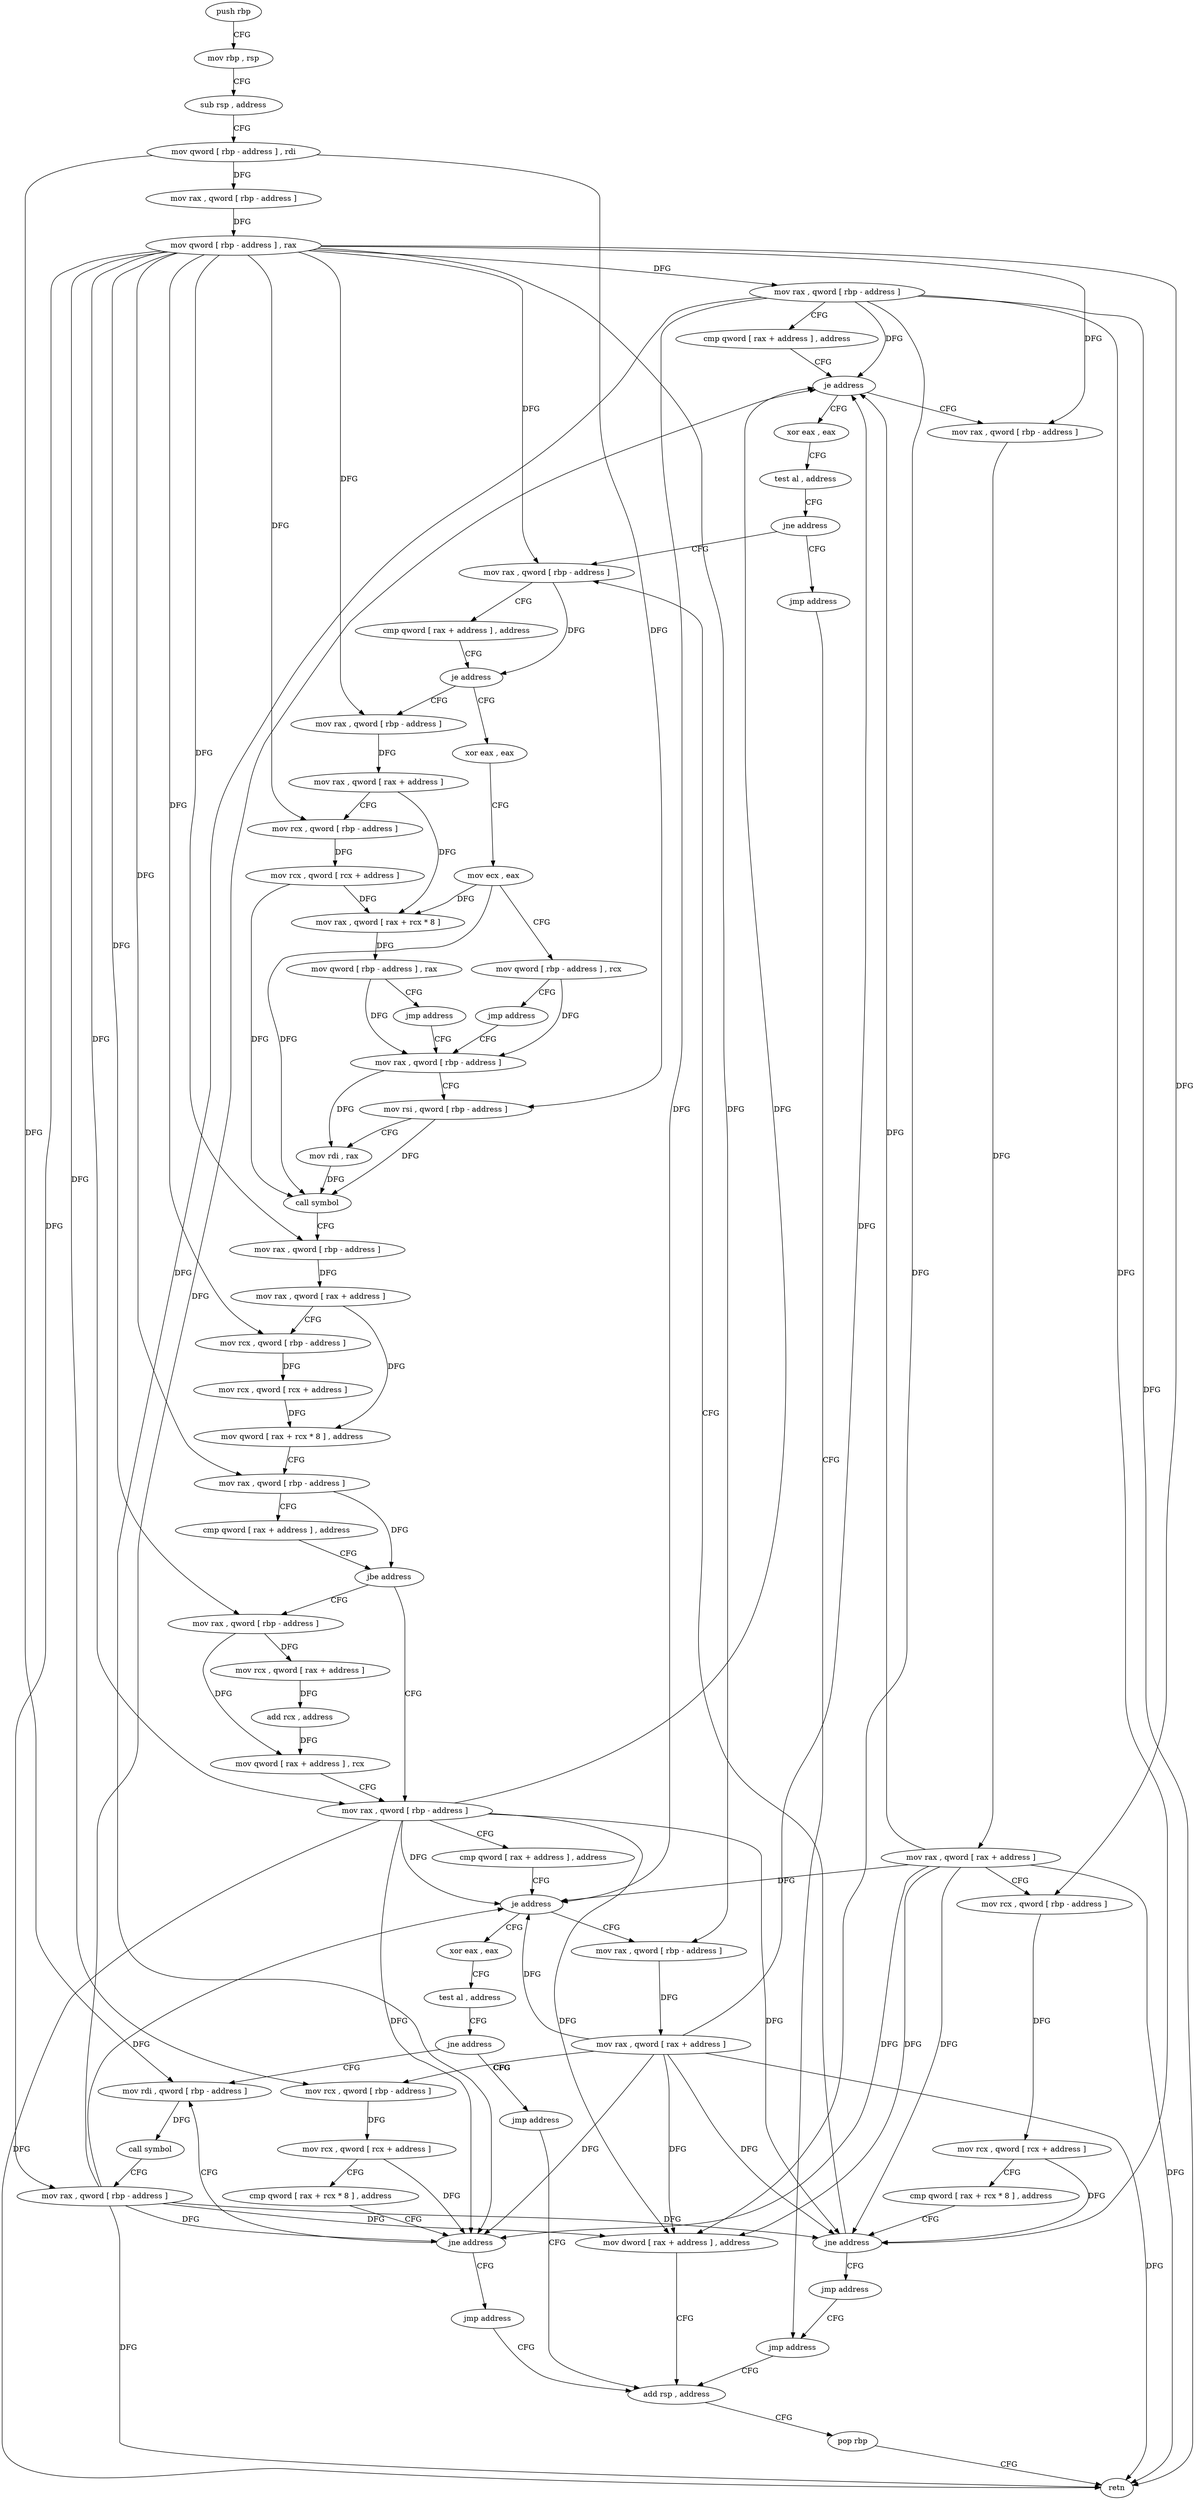 digraph "func" {
"152608" [label = "push rbp" ]
"152609" [label = "mov rbp , rsp" ]
"152612" [label = "sub rsp , address" ]
"152616" [label = "mov qword [ rbp - address ] , rdi" ]
"152620" [label = "mov rax , qword [ rbp - address ]" ]
"152624" [label = "mov qword [ rbp - address ] , rax" ]
"152628" [label = "mov rax , qword [ rbp - address ]" ]
"152632" [label = "cmp qword [ rax + address ] , address" ]
"152637" [label = "je address" ]
"152675" [label = "xor eax , eax" ]
"152643" [label = "mov rax , qword [ rbp - address ]" ]
"152677" [label = "test al , address" ]
"152679" [label = "jne address" ]
"152695" [label = "mov rax , qword [ rbp - address ]" ]
"152685" [label = "jmp address" ]
"152647" [label = "mov rax , qword [ rax + address ]" ]
"152651" [label = "mov rcx , qword [ rbp - address ]" ]
"152655" [label = "mov rcx , qword [ rcx + address ]" ]
"152659" [label = "cmp qword [ rax + rcx * 8 ] , address" ]
"152664" [label = "jne address" ]
"152670" [label = "jmp address" ]
"152699" [label = "cmp qword [ rax + address ] , address" ]
"152704" [label = "je address" ]
"152739" [label = "xor eax , eax" ]
"152710" [label = "mov rax , qword [ rbp - address ]" ]
"152690" [label = "jmp address" ]
"152741" [label = "mov ecx , eax" ]
"152743" [label = "mov qword [ rbp - address ] , rcx" ]
"152747" [label = "jmp address" ]
"152752" [label = "mov rax , qword [ rbp - address ]" ]
"152714" [label = "mov rax , qword [ rax + address ]" ]
"152718" [label = "mov rcx , qword [ rbp - address ]" ]
"152722" [label = "mov rcx , qword [ rcx + address ]" ]
"152726" [label = "mov rax , qword [ rax + rcx * 8 ]" ]
"152730" [label = "mov qword [ rbp - address ] , rax" ]
"152734" [label = "jmp address" ]
"152908" [label = "add rsp , address" ]
"152756" [label = "mov rsi , qword [ rbp - address ]" ]
"152760" [label = "mov rdi , rax" ]
"152763" [label = "call symbol" ]
"152768" [label = "mov rax , qword [ rbp - address ]" ]
"152772" [label = "mov rax , qword [ rax + address ]" ]
"152776" [label = "mov rcx , qword [ rbp - address ]" ]
"152780" [label = "mov rcx , qword [ rcx + address ]" ]
"152784" [label = "mov qword [ rax + rcx * 8 ] , address" ]
"152792" [label = "mov rax , qword [ rbp - address ]" ]
"152796" [label = "cmp qword [ rax + address ] , address" ]
"152801" [label = "jbe address" ]
"152826" [label = "mov rax , qword [ rbp - address ]" ]
"152807" [label = "mov rax , qword [ rbp - address ]" ]
"152912" [label = "pop rbp" ]
"152913" [label = "retn" ]
"152830" [label = "cmp qword [ rax + address ] , address" ]
"152835" [label = "je address" ]
"152873" [label = "xor eax , eax" ]
"152841" [label = "mov rax , qword [ rbp - address ]" ]
"152811" [label = "mov rcx , qword [ rax + address ]" ]
"152815" [label = "add rcx , address" ]
"152822" [label = "mov qword [ rax + address ] , rcx" ]
"152875" [label = "test al , address" ]
"152877" [label = "jne address" ]
"152888" [label = "mov rdi , qword [ rbp - address ]" ]
"152883" [label = "jmp address" ]
"152845" [label = "mov rax , qword [ rax + address ]" ]
"152849" [label = "mov rcx , qword [ rbp - address ]" ]
"152853" [label = "mov rcx , qword [ rcx + address ]" ]
"152857" [label = "cmp qword [ rax + rcx * 8 ] , address" ]
"152862" [label = "jne address" ]
"152868" [label = "jmp address" ]
"152892" [label = "call symbol" ]
"152897" [label = "mov rax , qword [ rbp - address ]" ]
"152901" [label = "mov dword [ rax + address ] , address" ]
"152608" -> "152609" [ label = "CFG" ]
"152609" -> "152612" [ label = "CFG" ]
"152612" -> "152616" [ label = "CFG" ]
"152616" -> "152620" [ label = "DFG" ]
"152616" -> "152756" [ label = "DFG" ]
"152616" -> "152888" [ label = "DFG" ]
"152620" -> "152624" [ label = "DFG" ]
"152624" -> "152628" [ label = "DFG" ]
"152624" -> "152643" [ label = "DFG" ]
"152624" -> "152651" [ label = "DFG" ]
"152624" -> "152695" [ label = "DFG" ]
"152624" -> "152710" [ label = "DFG" ]
"152624" -> "152718" [ label = "DFG" ]
"152624" -> "152768" [ label = "DFG" ]
"152624" -> "152776" [ label = "DFG" ]
"152624" -> "152792" [ label = "DFG" ]
"152624" -> "152826" [ label = "DFG" ]
"152624" -> "152807" [ label = "DFG" ]
"152624" -> "152841" [ label = "DFG" ]
"152624" -> "152849" [ label = "DFG" ]
"152624" -> "152897" [ label = "DFG" ]
"152628" -> "152632" [ label = "CFG" ]
"152628" -> "152637" [ label = "DFG" ]
"152628" -> "152664" [ label = "DFG" ]
"152628" -> "152913" [ label = "DFG" ]
"152628" -> "152835" [ label = "DFG" ]
"152628" -> "152862" [ label = "DFG" ]
"152628" -> "152901" [ label = "DFG" ]
"152632" -> "152637" [ label = "CFG" ]
"152637" -> "152675" [ label = "CFG" ]
"152637" -> "152643" [ label = "CFG" ]
"152675" -> "152677" [ label = "CFG" ]
"152643" -> "152647" [ label = "DFG" ]
"152677" -> "152679" [ label = "CFG" ]
"152679" -> "152695" [ label = "CFG" ]
"152679" -> "152685" [ label = "CFG" ]
"152695" -> "152699" [ label = "CFG" ]
"152695" -> "152704" [ label = "DFG" ]
"152685" -> "152690" [ label = "CFG" ]
"152647" -> "152651" [ label = "CFG" ]
"152647" -> "152637" [ label = "DFG" ]
"152647" -> "152664" [ label = "DFG" ]
"152647" -> "152913" [ label = "DFG" ]
"152647" -> "152835" [ label = "DFG" ]
"152647" -> "152862" [ label = "DFG" ]
"152647" -> "152901" [ label = "DFG" ]
"152651" -> "152655" [ label = "DFG" ]
"152655" -> "152659" [ label = "CFG" ]
"152655" -> "152664" [ label = "DFG" ]
"152659" -> "152664" [ label = "CFG" ]
"152664" -> "152695" [ label = "CFG" ]
"152664" -> "152670" [ label = "CFG" ]
"152670" -> "152690" [ label = "CFG" ]
"152699" -> "152704" [ label = "CFG" ]
"152704" -> "152739" [ label = "CFG" ]
"152704" -> "152710" [ label = "CFG" ]
"152739" -> "152741" [ label = "CFG" ]
"152710" -> "152714" [ label = "DFG" ]
"152690" -> "152908" [ label = "CFG" ]
"152741" -> "152743" [ label = "CFG" ]
"152741" -> "152726" [ label = "DFG" ]
"152741" -> "152763" [ label = "DFG" ]
"152743" -> "152747" [ label = "CFG" ]
"152743" -> "152752" [ label = "DFG" ]
"152747" -> "152752" [ label = "CFG" ]
"152752" -> "152756" [ label = "CFG" ]
"152752" -> "152760" [ label = "DFG" ]
"152714" -> "152718" [ label = "CFG" ]
"152714" -> "152726" [ label = "DFG" ]
"152718" -> "152722" [ label = "DFG" ]
"152722" -> "152726" [ label = "DFG" ]
"152722" -> "152763" [ label = "DFG" ]
"152726" -> "152730" [ label = "DFG" ]
"152730" -> "152734" [ label = "CFG" ]
"152730" -> "152752" [ label = "DFG" ]
"152734" -> "152752" [ label = "CFG" ]
"152908" -> "152912" [ label = "CFG" ]
"152756" -> "152760" [ label = "CFG" ]
"152756" -> "152763" [ label = "DFG" ]
"152760" -> "152763" [ label = "DFG" ]
"152763" -> "152768" [ label = "CFG" ]
"152768" -> "152772" [ label = "DFG" ]
"152772" -> "152776" [ label = "CFG" ]
"152772" -> "152784" [ label = "DFG" ]
"152776" -> "152780" [ label = "DFG" ]
"152780" -> "152784" [ label = "DFG" ]
"152784" -> "152792" [ label = "CFG" ]
"152792" -> "152796" [ label = "CFG" ]
"152792" -> "152801" [ label = "DFG" ]
"152796" -> "152801" [ label = "CFG" ]
"152801" -> "152826" [ label = "CFG" ]
"152801" -> "152807" [ label = "CFG" ]
"152826" -> "152830" [ label = "CFG" ]
"152826" -> "152637" [ label = "DFG" ]
"152826" -> "152664" [ label = "DFG" ]
"152826" -> "152913" [ label = "DFG" ]
"152826" -> "152835" [ label = "DFG" ]
"152826" -> "152862" [ label = "DFG" ]
"152826" -> "152901" [ label = "DFG" ]
"152807" -> "152811" [ label = "DFG" ]
"152807" -> "152822" [ label = "DFG" ]
"152912" -> "152913" [ label = "CFG" ]
"152830" -> "152835" [ label = "CFG" ]
"152835" -> "152873" [ label = "CFG" ]
"152835" -> "152841" [ label = "CFG" ]
"152873" -> "152875" [ label = "CFG" ]
"152841" -> "152845" [ label = "DFG" ]
"152811" -> "152815" [ label = "DFG" ]
"152815" -> "152822" [ label = "DFG" ]
"152822" -> "152826" [ label = "CFG" ]
"152875" -> "152877" [ label = "CFG" ]
"152877" -> "152888" [ label = "CFG" ]
"152877" -> "152883" [ label = "CFG" ]
"152888" -> "152892" [ label = "DFG" ]
"152883" -> "152908" [ label = "CFG" ]
"152845" -> "152849" [ label = "CFG" ]
"152845" -> "152637" [ label = "DFG" ]
"152845" -> "152835" [ label = "DFG" ]
"152845" -> "152664" [ label = "DFG" ]
"152845" -> "152913" [ label = "DFG" ]
"152845" -> "152862" [ label = "DFG" ]
"152845" -> "152901" [ label = "DFG" ]
"152849" -> "152853" [ label = "DFG" ]
"152853" -> "152857" [ label = "CFG" ]
"152853" -> "152862" [ label = "DFG" ]
"152857" -> "152862" [ label = "CFG" ]
"152862" -> "152888" [ label = "CFG" ]
"152862" -> "152868" [ label = "CFG" ]
"152868" -> "152908" [ label = "CFG" ]
"152892" -> "152897" [ label = "CFG" ]
"152897" -> "152901" [ label = "DFG" ]
"152897" -> "152637" [ label = "DFG" ]
"152897" -> "152835" [ label = "DFG" ]
"152897" -> "152664" [ label = "DFG" ]
"152897" -> "152913" [ label = "DFG" ]
"152897" -> "152862" [ label = "DFG" ]
"152901" -> "152908" [ label = "CFG" ]
}
